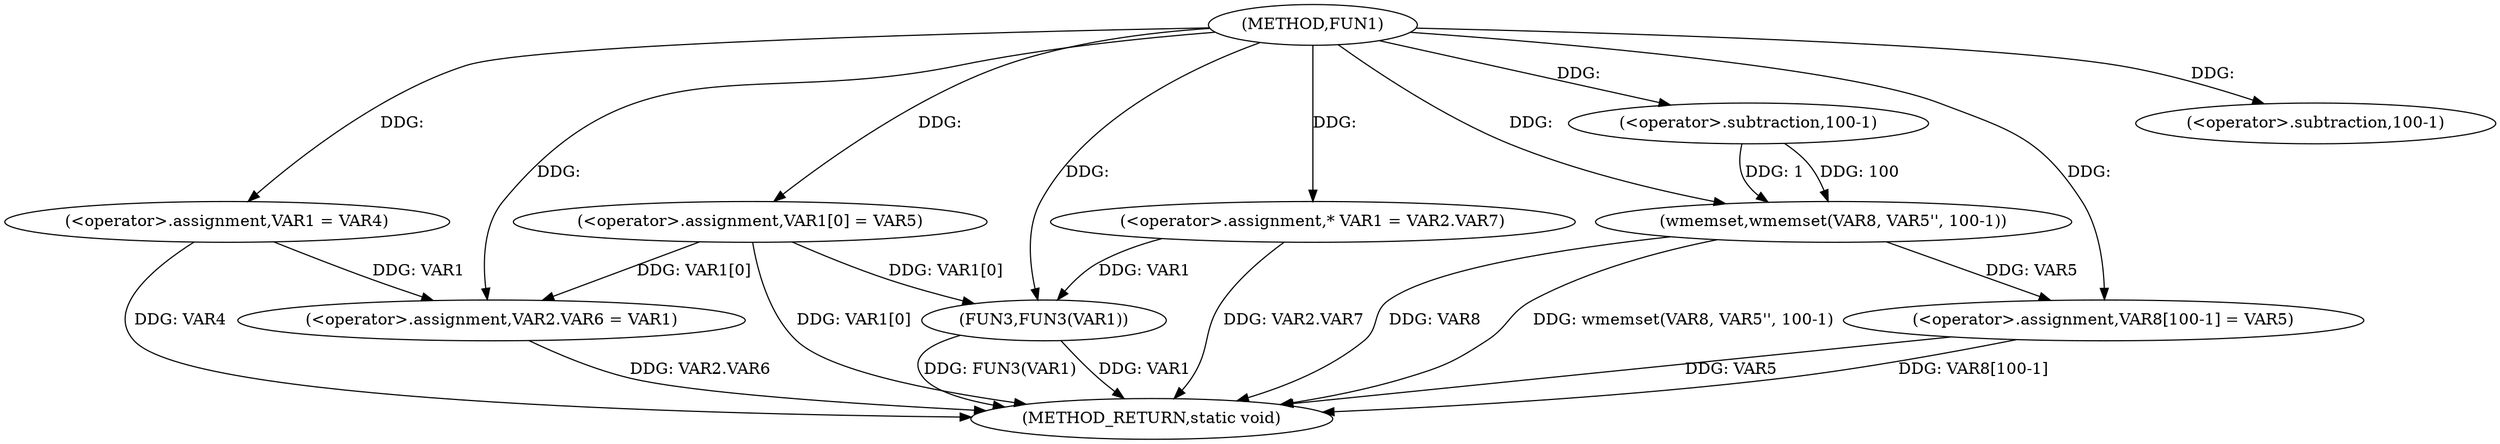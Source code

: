 digraph FUN1 {  
"1000100" [label = "(METHOD,FUN1)" ]
"1000143" [label = "(METHOD_RETURN,static void)" ]
"1000106" [label = "(<operator>.assignment,VAR1 = VAR4)" ]
"1000109" [label = "(<operator>.assignment,VAR1[0] = VAR5)" ]
"1000114" [label = "(<operator>.assignment,VAR2.VAR6 = VAR1)" ]
"1000121" [label = "(<operator>.assignment,* VAR1 = VAR2.VAR7)" ]
"1000128" [label = "(wmemset,wmemset(VAR8, VAR5'', 100-1))" ]
"1000131" [label = "(<operator>.subtraction,100-1)" ]
"1000134" [label = "(<operator>.assignment,VAR8[100-1] = VAR5)" ]
"1000137" [label = "(<operator>.subtraction,100-1)" ]
"1000141" [label = "(FUN3,FUN3(VAR1))" ]
  "1000141" -> "1000143"  [ label = "DDG: VAR1"] 
  "1000106" -> "1000143"  [ label = "DDG: VAR4"] 
  "1000134" -> "1000143"  [ label = "DDG: VAR5"] 
  "1000128" -> "1000143"  [ label = "DDG: wmemset(VAR8, VAR5'', 100-1)"] 
  "1000121" -> "1000143"  [ label = "DDG: VAR2.VAR7"] 
  "1000141" -> "1000143"  [ label = "DDG: FUN3(VAR1)"] 
  "1000128" -> "1000143"  [ label = "DDG: VAR8"] 
  "1000114" -> "1000143"  [ label = "DDG: VAR2.VAR6"] 
  "1000134" -> "1000143"  [ label = "DDG: VAR8[100-1]"] 
  "1000109" -> "1000143"  [ label = "DDG: VAR1[0]"] 
  "1000100" -> "1000106"  [ label = "DDG: "] 
  "1000100" -> "1000109"  [ label = "DDG: "] 
  "1000106" -> "1000114"  [ label = "DDG: VAR1"] 
  "1000109" -> "1000114"  [ label = "DDG: VAR1[0]"] 
  "1000100" -> "1000114"  [ label = "DDG: "] 
  "1000100" -> "1000121"  [ label = "DDG: "] 
  "1000100" -> "1000128"  [ label = "DDG: "] 
  "1000131" -> "1000128"  [ label = "DDG: 100"] 
  "1000131" -> "1000128"  [ label = "DDG: 1"] 
  "1000100" -> "1000131"  [ label = "DDG: "] 
  "1000128" -> "1000134"  [ label = "DDG: VAR5"] 
  "1000100" -> "1000134"  [ label = "DDG: "] 
  "1000100" -> "1000137"  [ label = "DDG: "] 
  "1000109" -> "1000141"  [ label = "DDG: VAR1[0]"] 
  "1000121" -> "1000141"  [ label = "DDG: VAR1"] 
  "1000100" -> "1000141"  [ label = "DDG: "] 
}
